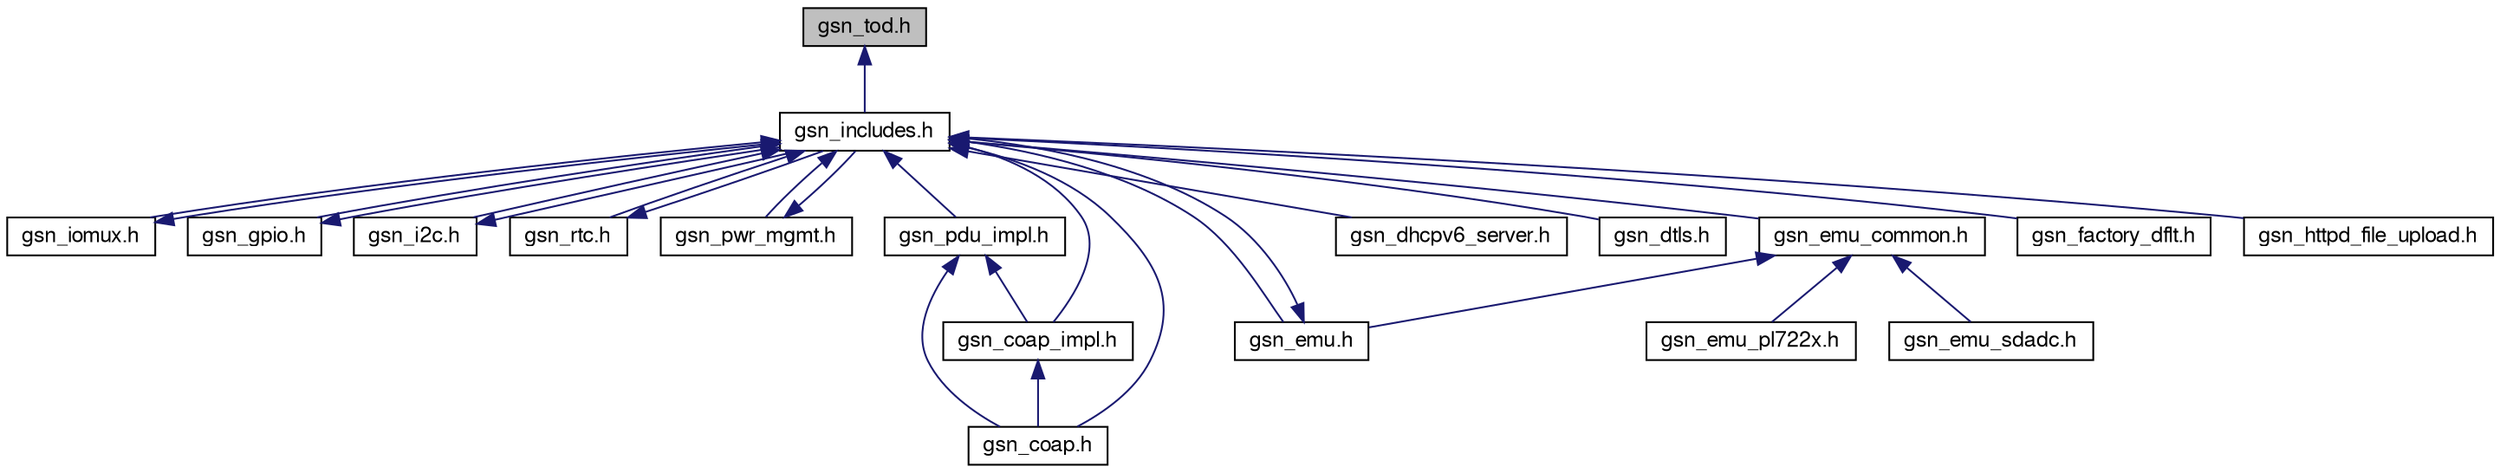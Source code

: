 digraph G
{
  edge [fontname="FreeSans",fontsize="12",labelfontname="FreeSans",labelfontsize="12"];
  node [fontname="FreeSans",fontsize="12",shape=record];
  Node1 [label="gsn_tod.h",height=0.2,width=0.4,color="black", fillcolor="grey75", style="filled" fontcolor="black"];
  Node1 -> Node2 [dir=back,color="midnightblue",fontsize="12",style="solid"];
  Node2 [label="gsn_includes.h",height=0.2,width=0.4,color="black", fillcolor="white", style="filled",URL="$a00535.html"];
  Node2 -> Node3 [dir=back,color="midnightblue",fontsize="12",style="solid"];
  Node3 [label="gsn_iomux.h",height=0.2,width=0.4,color="black", fillcolor="white", style="filled",URL="$a00536.html"];
  Node3 -> Node2 [dir=back,color="midnightblue",fontsize="12",style="solid"];
  Node2 -> Node4 [dir=back,color="midnightblue",fontsize="12",style="solid"];
  Node4 [label="gsn_gpio.h",height=0.2,width=0.4,color="black", fillcolor="white", style="filled",URL="$a00520.html",tooltip="GSN GPIO API. This file contains routines for GPIO use and configuration."];
  Node4 -> Node2 [dir=back,color="midnightblue",fontsize="12",style="solid"];
  Node2 -> Node5 [dir=back,color="midnightblue",fontsize="12",style="solid"];
  Node5 [label="gsn_i2c.h",height=0.2,width=0.4,color="black", fillcolor="white", style="filled",URL="$a00533.html",tooltip="Public Header Containing i2c Driver Functions."];
  Node5 -> Node2 [dir=back,color="midnightblue",fontsize="12",style="solid"];
  Node2 -> Node6 [dir=back,color="midnightblue",fontsize="12",style="solid"];
  Node6 [label="gsn_rtc.h",height=0.2,width=0.4,color="black", fillcolor="white", style="filled",URL="$a00604.html",tooltip="GSN RTC Public Header."];
  Node6 -> Node2 [dir=back,color="midnightblue",fontsize="12",style="solid"];
  Node2 -> Node7 [dir=back,color="midnightblue",fontsize="12",style="solid"];
  Node7 [label="gsn_pwr_mgmt.h",height=0.2,width=0.4,color="black", fillcolor="white", style="filled",URL="$a00561.html"];
  Node7 -> Node2 [dir=back,color="midnightblue",fontsize="12",style="solid"];
  Node2 -> Node8 [dir=back,color="midnightblue",fontsize="12",style="solid"];
  Node8 [label="gsn_emu.h",height=0.2,width=0.4,color="black", fillcolor="white", style="filled",URL="$a00506.html",tooltip="GSN EMU public header. This file contains the public APIs and structures of EMU."];
  Node8 -> Node2 [dir=back,color="midnightblue",fontsize="12",style="solid"];
  Node2 -> Node9 [dir=back,color="midnightblue",fontsize="12",style="solid"];
  Node9 [label="gsn_pdu_impl.h",height=0.2,width=0.4,color="black", fillcolor="white", style="filled",URL="$a00558.html"];
  Node9 -> Node10 [dir=back,color="midnightblue",fontsize="12",style="solid"];
  Node10 [label="gsn_coap.h",height=0.2,width=0.4,color="black", fillcolor="white", style="filled",URL="$a00495.html"];
  Node9 -> Node11 [dir=back,color="midnightblue",fontsize="12",style="solid"];
  Node11 [label="gsn_coap_impl.h",height=0.2,width=0.4,color="black", fillcolor="white", style="filled",URL="$a00496.html"];
  Node11 -> Node10 [dir=back,color="midnightblue",fontsize="12",style="solid"];
  Node2 -> Node10 [dir=back,color="midnightblue",fontsize="12",style="solid"];
  Node2 -> Node11 [dir=back,color="midnightblue",fontsize="12",style="solid"];
  Node2 -> Node12 [dir=back,color="midnightblue",fontsize="12",style="solid"];
  Node12 [label="gsn_dhcpv6_server.h",height=0.2,width=0.4,color="black", fillcolor="white", style="filled",URL="$a00500.html"];
  Node2 -> Node13 [dir=back,color="midnightblue",fontsize="12",style="solid"];
  Node13 [label="gsn_dtls.h",height=0.2,width=0.4,color="black", fillcolor="white", style="filled",URL="$a00504.html",tooltip="GSN DTLS public API implementation. This file contains the public APIs and structures of DTLS module..."];
  Node2 -> Node14 [dir=back,color="midnightblue",fontsize="12",style="solid"];
  Node14 [label="gsn_emu_common.h",height=0.2,width=0.4,color="black", fillcolor="white", style="filled",URL="$a00507.html"];
  Node14 -> Node8 [dir=back,color="midnightblue",fontsize="12",style="solid"];
  Node14 -> Node15 [dir=back,color="midnightblue",fontsize="12",style="solid"];
  Node15 [label="gsn_emu_pl722x.h",height=0.2,width=0.4,color="black", fillcolor="white", style="filled",URL="$a00508.html"];
  Node14 -> Node16 [dir=back,color="midnightblue",fontsize="12",style="solid"];
  Node16 [label="gsn_emu_sdadc.h",height=0.2,width=0.4,color="black", fillcolor="white", style="filled",URL="$a00509.html"];
  Node2 -> Node17 [dir=back,color="midnightblue",fontsize="12",style="solid"];
  Node17 [label="gsn_factory_dflt.h",height=0.2,width=0.4,color="black", fillcolor="white", style="filled",URL="$a00516.html"];
  Node2 -> Node18 [dir=back,color="midnightblue",fontsize="12",style="solid"];
  Node18 [label="gsn_httpd_file_upload.h",height=0.2,width=0.4,color="black", fillcolor="white", style="filled",URL="$a00529.html",tooltip="GSN HTTP_FILE_UPLOAD implementation of HTTP based file upload. This API supports file upload to any p..."];
}
